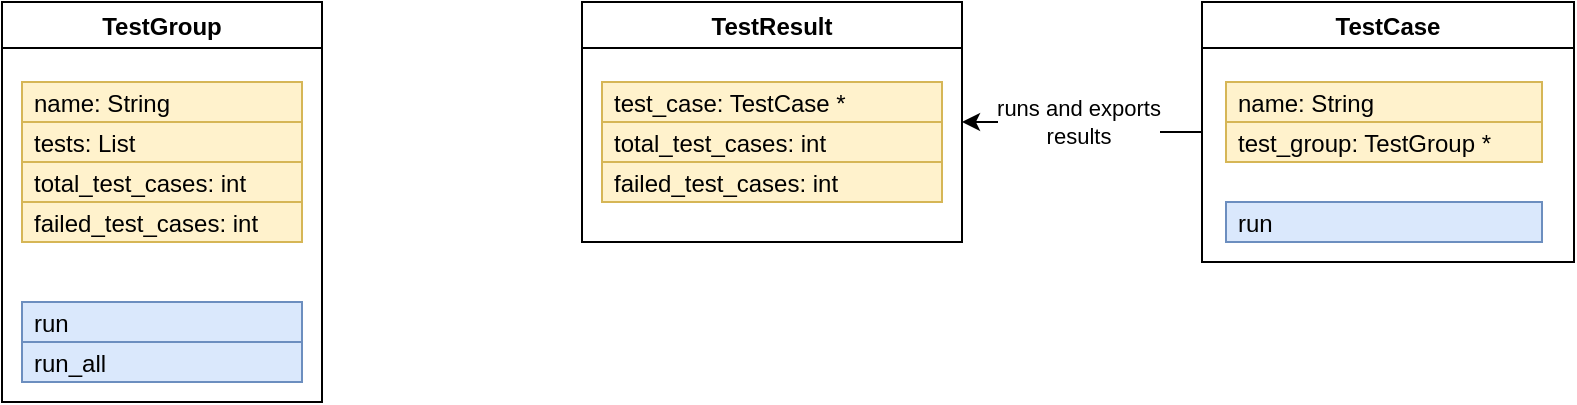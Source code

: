 <mxfile version="18.1.1" type="github">
  <diagram id="C5RBs43oDa-KdzZeNtuy" name="Page-1">
    <mxGraphModel dx="742" dy="430" grid="1" gridSize="10" guides="1" tooltips="1" connect="1" arrows="1" fold="1" page="1" pageScale="1" pageWidth="827" pageHeight="1169" math="0" shadow="0">
      <root>
        <mxCell id="WIyWlLk6GJQsqaUBKTNV-0" />
        <mxCell id="WIyWlLk6GJQsqaUBKTNV-1" parent="WIyWlLk6GJQsqaUBKTNV-0" />
        <mxCell id="Mh0ESkbl0JZ6DSoJVtcz-12" value="TestGroup" style="swimlane;" parent="WIyWlLk6GJQsqaUBKTNV-1" vertex="1">
          <mxGeometry x="20" y="150" width="160" height="200" as="geometry" />
        </mxCell>
        <mxCell id="Mh0ESkbl0JZ6DSoJVtcz-15" value="name: String" style="text;strokeColor=#d6b656;fillColor=#fff2cc;align=left;verticalAlign=middle;spacingLeft=4;spacingRight=4;overflow=hidden;points=[[0,0.5],[1,0.5]];portConstraint=eastwest;rotatable=0;" parent="Mh0ESkbl0JZ6DSoJVtcz-12" vertex="1">
          <mxGeometry x="10" y="40" width="140" height="20" as="geometry" />
        </mxCell>
        <mxCell id="Mh0ESkbl0JZ6DSoJVtcz-16" value="tests: List" style="text;strokeColor=#d6b656;fillColor=#fff2cc;align=left;verticalAlign=middle;spacingLeft=4;spacingRight=4;overflow=hidden;points=[[0,0.5],[1,0.5]];portConstraint=eastwest;rotatable=0;" parent="Mh0ESkbl0JZ6DSoJVtcz-12" vertex="1">
          <mxGeometry x="10" y="60" width="140" height="20" as="geometry" />
        </mxCell>
        <mxCell id="Mh0ESkbl0JZ6DSoJVtcz-22" value="run" style="text;strokeColor=#6c8ebf;fillColor=#dae8fc;align=left;verticalAlign=middle;spacingLeft=4;spacingRight=4;overflow=hidden;points=[[0,0.5],[1,0.5]];portConstraint=eastwest;rotatable=0;" parent="Mh0ESkbl0JZ6DSoJVtcz-12" vertex="1">
          <mxGeometry x="10" y="150" width="140" height="20" as="geometry" />
        </mxCell>
        <mxCell id="Mh0ESkbl0JZ6DSoJVtcz-23" value="run_all" style="text;strokeColor=#6c8ebf;fillColor=#dae8fc;align=left;verticalAlign=middle;spacingLeft=4;spacingRight=4;overflow=hidden;points=[[0,0.5],[1,0.5]];portConstraint=eastwest;rotatable=0;" parent="Mh0ESkbl0JZ6DSoJVtcz-12" vertex="1">
          <mxGeometry x="10" y="170" width="140" height="20" as="geometry" />
        </mxCell>
        <mxCell id="jCnpc0ftT1m7SfEn65ib-1" value="total_test_cases: int" style="text;strokeColor=#d6b656;fillColor=#fff2cc;align=left;verticalAlign=middle;spacingLeft=4;spacingRight=4;overflow=hidden;points=[[0,0.5],[1,0.5]];portConstraint=eastwest;rotatable=0;" vertex="1" parent="Mh0ESkbl0JZ6DSoJVtcz-12">
          <mxGeometry x="10" y="80" width="140" height="20" as="geometry" />
        </mxCell>
        <mxCell id="jCnpc0ftT1m7SfEn65ib-2" value="failed_test_cases: int" style="text;strokeColor=#d6b656;fillColor=#fff2cc;align=left;verticalAlign=middle;spacingLeft=4;spacingRight=4;overflow=hidden;points=[[0,0.5],[1,0.5]];portConstraint=eastwest;rotatable=0;" vertex="1" parent="Mh0ESkbl0JZ6DSoJVtcz-12">
          <mxGeometry x="10" y="100" width="140" height="20" as="geometry" />
        </mxCell>
        <mxCell id="Mh0ESkbl0JZ6DSoJVtcz-13" value="TestResult" style="swimlane;" parent="WIyWlLk6GJQsqaUBKTNV-1" vertex="1">
          <mxGeometry x="310" y="150" width="190" height="120" as="geometry" />
        </mxCell>
        <mxCell id="Mh0ESkbl0JZ6DSoJVtcz-19" value="test_case: TestCase *" style="text;strokeColor=#d6b656;fillColor=#fff2cc;align=left;verticalAlign=middle;spacingLeft=4;spacingRight=4;overflow=hidden;points=[[0,0.5],[1,0.5]];portConstraint=eastwest;rotatable=0;" parent="Mh0ESkbl0JZ6DSoJVtcz-13" vertex="1">
          <mxGeometry x="10" y="40" width="170" height="20" as="geometry" />
        </mxCell>
        <mxCell id="Mh0ESkbl0JZ6DSoJVtcz-20" value="total_test_cases: int" style="text;strokeColor=#d6b656;fillColor=#fff2cc;align=left;verticalAlign=middle;spacingLeft=4;spacingRight=4;overflow=hidden;points=[[0,0.5],[1,0.5]];portConstraint=eastwest;rotatable=0;" parent="Mh0ESkbl0JZ6DSoJVtcz-13" vertex="1">
          <mxGeometry x="10" y="60" width="170" height="20" as="geometry" />
        </mxCell>
        <mxCell id="Mh0ESkbl0JZ6DSoJVtcz-21" value="failed_test_cases: int" style="text;strokeColor=#d6b656;fillColor=#fff2cc;align=left;verticalAlign=middle;spacingLeft=4;spacingRight=4;overflow=hidden;points=[[0,0.5],[1,0.5]];portConstraint=eastwest;rotatable=0;" parent="Mh0ESkbl0JZ6DSoJVtcz-13" vertex="1">
          <mxGeometry x="10" y="80" width="170" height="20" as="geometry" />
        </mxCell>
        <mxCell id="jCnpc0ftT1m7SfEn65ib-3" style="edgeStyle=orthogonalEdgeStyle;rounded=0;orthogonalLoop=1;jettySize=auto;html=1;entryX=1;entryY=0.5;entryDx=0;entryDy=0;" edge="1" parent="WIyWlLk6GJQsqaUBKTNV-1" source="Mh0ESkbl0JZ6DSoJVtcz-14" target="Mh0ESkbl0JZ6DSoJVtcz-13">
          <mxGeometry relative="1" as="geometry" />
        </mxCell>
        <mxCell id="jCnpc0ftT1m7SfEn65ib-4" value="runs and exports &lt;br&gt;results" style="edgeLabel;html=1;align=center;verticalAlign=middle;resizable=0;points=[];" vertex="1" connectable="0" parent="jCnpc0ftT1m7SfEn65ib-3">
          <mxGeometry x="-0.274" y="-1" relative="1" as="geometry">
            <mxPoint x="-17" y="-4" as="offset" />
          </mxGeometry>
        </mxCell>
        <mxCell id="Mh0ESkbl0JZ6DSoJVtcz-14" value="TestCase" style="swimlane;" parent="WIyWlLk6GJQsqaUBKTNV-1" vertex="1">
          <mxGeometry x="620" y="150" width="186" height="130" as="geometry" />
        </mxCell>
        <mxCell id="Mh0ESkbl0JZ6DSoJVtcz-17" value="name: String" style="text;strokeColor=#d6b656;fillColor=#fff2cc;align=left;verticalAlign=middle;spacingLeft=4;spacingRight=4;overflow=hidden;points=[[0,0.5],[1,0.5]];portConstraint=eastwest;rotatable=0;" parent="Mh0ESkbl0JZ6DSoJVtcz-14" vertex="1">
          <mxGeometry x="12" y="40" width="158" height="20" as="geometry" />
        </mxCell>
        <mxCell id="Mh0ESkbl0JZ6DSoJVtcz-18" value="test_group: TestGroup *" style="text;strokeColor=#d6b656;fillColor=#fff2cc;align=left;verticalAlign=middle;spacingLeft=4;spacingRight=4;overflow=hidden;points=[[0,0.5],[1,0.5]];portConstraint=eastwest;rotatable=0;" parent="Mh0ESkbl0JZ6DSoJVtcz-14" vertex="1">
          <mxGeometry x="12" y="60" width="158" height="20" as="geometry" />
        </mxCell>
        <mxCell id="jCnpc0ftT1m7SfEn65ib-0" value="run" style="text;strokeColor=#6c8ebf;fillColor=#dae8fc;align=left;verticalAlign=middle;spacingLeft=4;spacingRight=4;overflow=hidden;points=[[0,0.5],[1,0.5]];portConstraint=eastwest;rotatable=0;" vertex="1" parent="Mh0ESkbl0JZ6DSoJVtcz-14">
          <mxGeometry x="12" y="100" width="158" height="20" as="geometry" />
        </mxCell>
      </root>
    </mxGraphModel>
  </diagram>
</mxfile>
